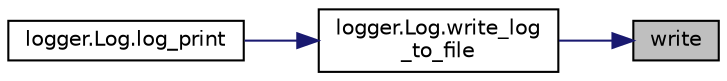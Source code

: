 digraph "write"
{
 // LATEX_PDF_SIZE
  edge [fontname="Helvetica",fontsize="10",labelfontname="Helvetica",labelfontsize="10"];
  node [fontname="Helvetica",fontsize="10",shape=record];
  rankdir="RL";
  Node1 [label="write",height=0.2,width=0.4,color="black", fillcolor="grey75", style="filled", fontcolor="black",tooltip=" "];
  Node1 -> Node2 [dir="back",color="midnightblue",fontsize="10",style="solid",fontname="Helvetica"];
  Node2 [label="logger.Log.write_log\l_to_file",height=0.2,width=0.4,color="black", fillcolor="white", style="filled",URL="$da/d15/classlogger_1_1_log.html#a2a3df452d3ec60d4a637f60cab07484e",tooltip=" "];
  Node2 -> Node3 [dir="back",color="midnightblue",fontsize="10",style="solid",fontname="Helvetica"];
  Node3 [label="logger.Log.log_print",height=0.2,width=0.4,color="black", fillcolor="white", style="filled",URL="$da/d15/classlogger_1_1_log.html#a5ac969259f222e9c6a4870e7c98a6093",tooltip=" "];
}
